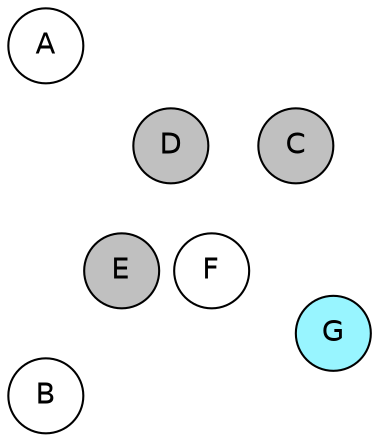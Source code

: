 
graph {

layout = circo;
mindist = .1

node [shape = circle, fontname = Helvetica, margin = 0, style = filled]
edge [style=invis]

subgraph 1 {
	E -- F -- F# -- G -- G# -- A -- A# -- B -- C -- C# -- D -- D# -- E
}

C [fillcolor = gray];
C# [fillcolor = gray];
D [fillcolor = gray];
D# [fillcolor = gray];
E [fillcolor = gray];
F [fillcolor = white];
F# [fillcolor = white];
G [fillcolor = cadetblue1];
G# [fillcolor = gray];
A [fillcolor = white];
A# [fillcolor = white];
B [fillcolor = white];
}
